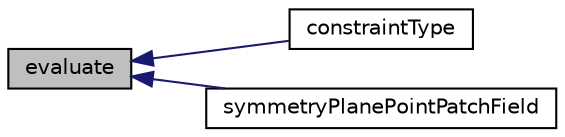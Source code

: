 digraph "evaluate"
{
  bgcolor="transparent";
  edge [fontname="Helvetica",fontsize="10",labelfontname="Helvetica",labelfontsize="10"];
  node [fontname="Helvetica",fontsize="10",shape=record];
  rankdir="LR";
  Node1 [label="evaluate",height=0.2,width=0.4,color="black", fillcolor="grey75", style="filled", fontcolor="black"];
  Node1 -> Node2 [dir="back",color="midnightblue",fontsize="10",style="solid",fontname="Helvetica"];
  Node2 [label="constraintType",height=0.2,width=0.4,color="black",URL="$a02606.html#aff64e9510b9682c7d1a85746a8ff92dd",tooltip="Return the constraint type this pointPatchField implements. "];
  Node1 -> Node3 [dir="back",color="midnightblue",fontsize="10",style="solid",fontname="Helvetica"];
  Node3 [label="symmetryPlanePointPatchField",height=0.2,width=0.4,color="black",URL="$a02606.html#a0ee72ddd1c1d29568be2aa999a92becf",tooltip="Construct as copy setting internal field reference. "];
}
